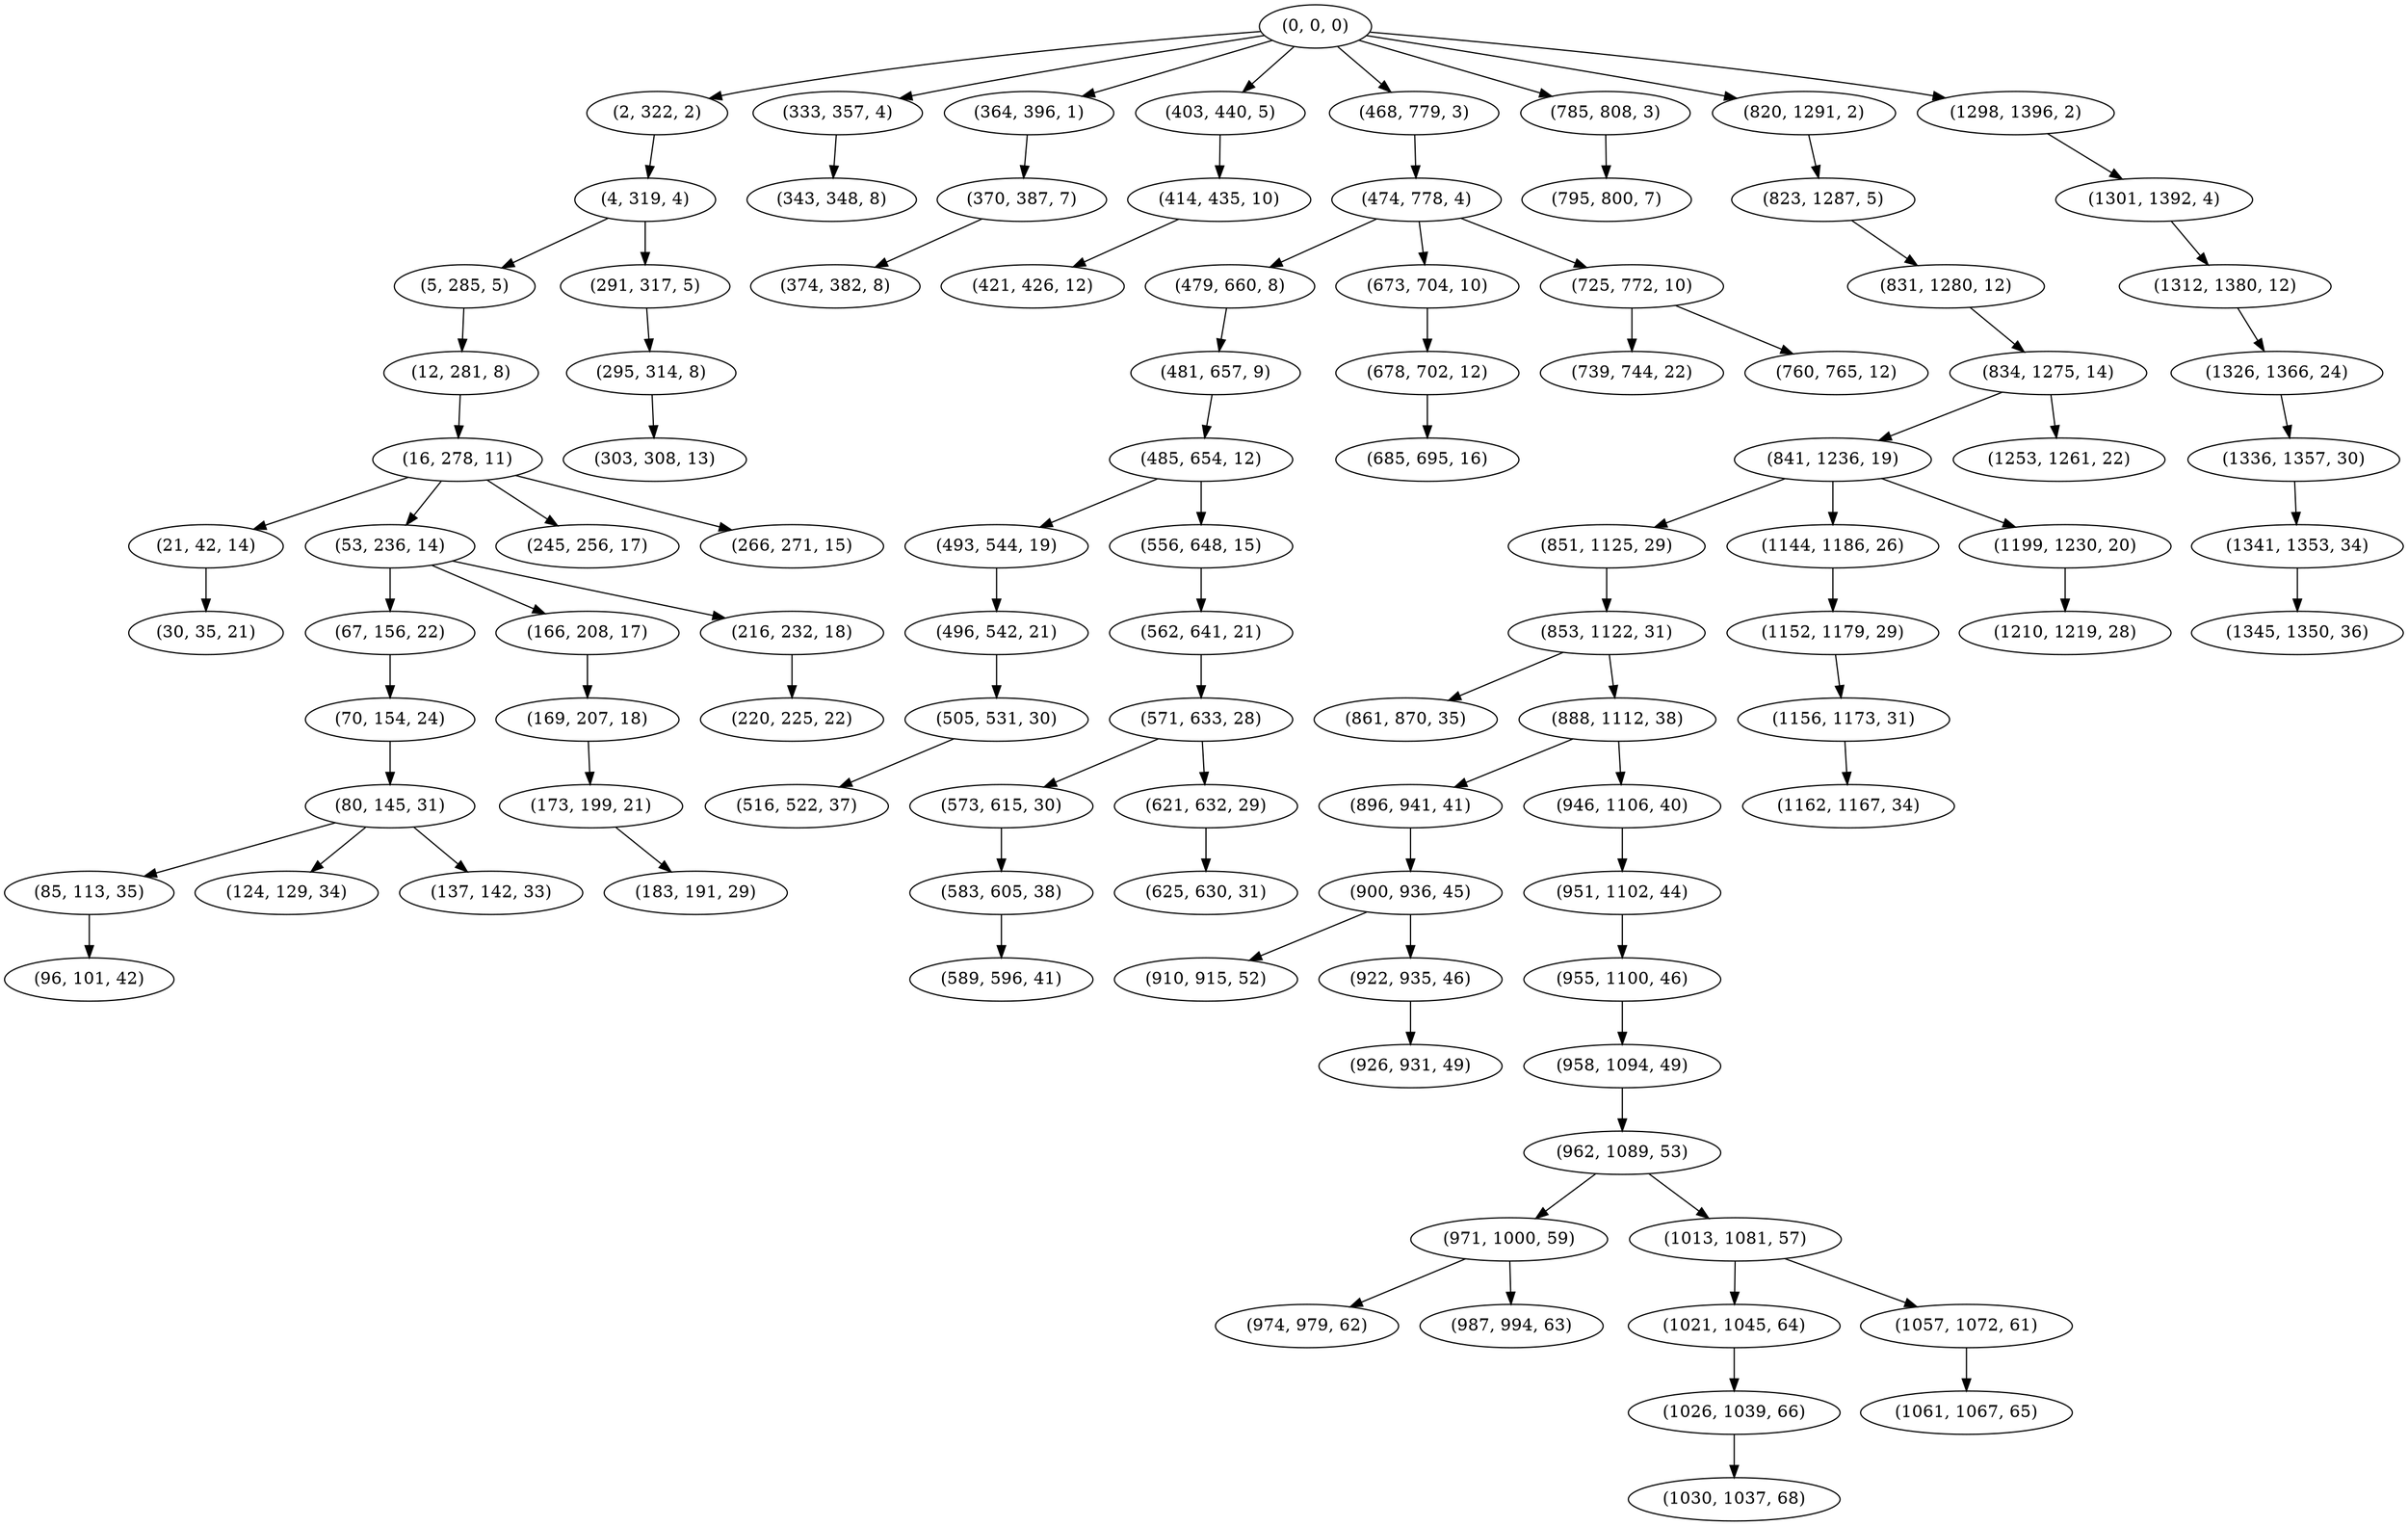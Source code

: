 digraph tree {
    "(0, 0, 0)";
    "(2, 322, 2)";
    "(4, 319, 4)";
    "(5, 285, 5)";
    "(12, 281, 8)";
    "(16, 278, 11)";
    "(21, 42, 14)";
    "(30, 35, 21)";
    "(53, 236, 14)";
    "(67, 156, 22)";
    "(70, 154, 24)";
    "(80, 145, 31)";
    "(85, 113, 35)";
    "(96, 101, 42)";
    "(124, 129, 34)";
    "(137, 142, 33)";
    "(166, 208, 17)";
    "(169, 207, 18)";
    "(173, 199, 21)";
    "(183, 191, 29)";
    "(216, 232, 18)";
    "(220, 225, 22)";
    "(245, 256, 17)";
    "(266, 271, 15)";
    "(291, 317, 5)";
    "(295, 314, 8)";
    "(303, 308, 13)";
    "(333, 357, 4)";
    "(343, 348, 8)";
    "(364, 396, 1)";
    "(370, 387, 7)";
    "(374, 382, 8)";
    "(403, 440, 5)";
    "(414, 435, 10)";
    "(421, 426, 12)";
    "(468, 779, 3)";
    "(474, 778, 4)";
    "(479, 660, 8)";
    "(481, 657, 9)";
    "(485, 654, 12)";
    "(493, 544, 19)";
    "(496, 542, 21)";
    "(505, 531, 30)";
    "(516, 522, 37)";
    "(556, 648, 15)";
    "(562, 641, 21)";
    "(571, 633, 28)";
    "(573, 615, 30)";
    "(583, 605, 38)";
    "(589, 596, 41)";
    "(621, 632, 29)";
    "(625, 630, 31)";
    "(673, 704, 10)";
    "(678, 702, 12)";
    "(685, 695, 16)";
    "(725, 772, 10)";
    "(739, 744, 22)";
    "(760, 765, 12)";
    "(785, 808, 3)";
    "(795, 800, 7)";
    "(820, 1291, 2)";
    "(823, 1287, 5)";
    "(831, 1280, 12)";
    "(834, 1275, 14)";
    "(841, 1236, 19)";
    "(851, 1125, 29)";
    "(853, 1122, 31)";
    "(861, 870, 35)";
    "(888, 1112, 38)";
    "(896, 941, 41)";
    "(900, 936, 45)";
    "(910, 915, 52)";
    "(922, 935, 46)";
    "(926, 931, 49)";
    "(946, 1106, 40)";
    "(951, 1102, 44)";
    "(955, 1100, 46)";
    "(958, 1094, 49)";
    "(962, 1089, 53)";
    "(971, 1000, 59)";
    "(974, 979, 62)";
    "(987, 994, 63)";
    "(1013, 1081, 57)";
    "(1021, 1045, 64)";
    "(1026, 1039, 66)";
    "(1030, 1037, 68)";
    "(1057, 1072, 61)";
    "(1061, 1067, 65)";
    "(1144, 1186, 26)";
    "(1152, 1179, 29)";
    "(1156, 1173, 31)";
    "(1162, 1167, 34)";
    "(1199, 1230, 20)";
    "(1210, 1219, 28)";
    "(1253, 1261, 22)";
    "(1298, 1396, 2)";
    "(1301, 1392, 4)";
    "(1312, 1380, 12)";
    "(1326, 1366, 24)";
    "(1336, 1357, 30)";
    "(1341, 1353, 34)";
    "(1345, 1350, 36)";
    "(0, 0, 0)" -> "(2, 322, 2)";
    "(0, 0, 0)" -> "(333, 357, 4)";
    "(0, 0, 0)" -> "(364, 396, 1)";
    "(0, 0, 0)" -> "(403, 440, 5)";
    "(0, 0, 0)" -> "(468, 779, 3)";
    "(0, 0, 0)" -> "(785, 808, 3)";
    "(0, 0, 0)" -> "(820, 1291, 2)";
    "(0, 0, 0)" -> "(1298, 1396, 2)";
    "(2, 322, 2)" -> "(4, 319, 4)";
    "(4, 319, 4)" -> "(5, 285, 5)";
    "(4, 319, 4)" -> "(291, 317, 5)";
    "(5, 285, 5)" -> "(12, 281, 8)";
    "(12, 281, 8)" -> "(16, 278, 11)";
    "(16, 278, 11)" -> "(21, 42, 14)";
    "(16, 278, 11)" -> "(53, 236, 14)";
    "(16, 278, 11)" -> "(245, 256, 17)";
    "(16, 278, 11)" -> "(266, 271, 15)";
    "(21, 42, 14)" -> "(30, 35, 21)";
    "(53, 236, 14)" -> "(67, 156, 22)";
    "(53, 236, 14)" -> "(166, 208, 17)";
    "(53, 236, 14)" -> "(216, 232, 18)";
    "(67, 156, 22)" -> "(70, 154, 24)";
    "(70, 154, 24)" -> "(80, 145, 31)";
    "(80, 145, 31)" -> "(85, 113, 35)";
    "(80, 145, 31)" -> "(124, 129, 34)";
    "(80, 145, 31)" -> "(137, 142, 33)";
    "(85, 113, 35)" -> "(96, 101, 42)";
    "(166, 208, 17)" -> "(169, 207, 18)";
    "(169, 207, 18)" -> "(173, 199, 21)";
    "(173, 199, 21)" -> "(183, 191, 29)";
    "(216, 232, 18)" -> "(220, 225, 22)";
    "(291, 317, 5)" -> "(295, 314, 8)";
    "(295, 314, 8)" -> "(303, 308, 13)";
    "(333, 357, 4)" -> "(343, 348, 8)";
    "(364, 396, 1)" -> "(370, 387, 7)";
    "(370, 387, 7)" -> "(374, 382, 8)";
    "(403, 440, 5)" -> "(414, 435, 10)";
    "(414, 435, 10)" -> "(421, 426, 12)";
    "(468, 779, 3)" -> "(474, 778, 4)";
    "(474, 778, 4)" -> "(479, 660, 8)";
    "(474, 778, 4)" -> "(673, 704, 10)";
    "(474, 778, 4)" -> "(725, 772, 10)";
    "(479, 660, 8)" -> "(481, 657, 9)";
    "(481, 657, 9)" -> "(485, 654, 12)";
    "(485, 654, 12)" -> "(493, 544, 19)";
    "(485, 654, 12)" -> "(556, 648, 15)";
    "(493, 544, 19)" -> "(496, 542, 21)";
    "(496, 542, 21)" -> "(505, 531, 30)";
    "(505, 531, 30)" -> "(516, 522, 37)";
    "(556, 648, 15)" -> "(562, 641, 21)";
    "(562, 641, 21)" -> "(571, 633, 28)";
    "(571, 633, 28)" -> "(573, 615, 30)";
    "(571, 633, 28)" -> "(621, 632, 29)";
    "(573, 615, 30)" -> "(583, 605, 38)";
    "(583, 605, 38)" -> "(589, 596, 41)";
    "(621, 632, 29)" -> "(625, 630, 31)";
    "(673, 704, 10)" -> "(678, 702, 12)";
    "(678, 702, 12)" -> "(685, 695, 16)";
    "(725, 772, 10)" -> "(739, 744, 22)";
    "(725, 772, 10)" -> "(760, 765, 12)";
    "(785, 808, 3)" -> "(795, 800, 7)";
    "(820, 1291, 2)" -> "(823, 1287, 5)";
    "(823, 1287, 5)" -> "(831, 1280, 12)";
    "(831, 1280, 12)" -> "(834, 1275, 14)";
    "(834, 1275, 14)" -> "(841, 1236, 19)";
    "(834, 1275, 14)" -> "(1253, 1261, 22)";
    "(841, 1236, 19)" -> "(851, 1125, 29)";
    "(841, 1236, 19)" -> "(1144, 1186, 26)";
    "(841, 1236, 19)" -> "(1199, 1230, 20)";
    "(851, 1125, 29)" -> "(853, 1122, 31)";
    "(853, 1122, 31)" -> "(861, 870, 35)";
    "(853, 1122, 31)" -> "(888, 1112, 38)";
    "(888, 1112, 38)" -> "(896, 941, 41)";
    "(888, 1112, 38)" -> "(946, 1106, 40)";
    "(896, 941, 41)" -> "(900, 936, 45)";
    "(900, 936, 45)" -> "(910, 915, 52)";
    "(900, 936, 45)" -> "(922, 935, 46)";
    "(922, 935, 46)" -> "(926, 931, 49)";
    "(946, 1106, 40)" -> "(951, 1102, 44)";
    "(951, 1102, 44)" -> "(955, 1100, 46)";
    "(955, 1100, 46)" -> "(958, 1094, 49)";
    "(958, 1094, 49)" -> "(962, 1089, 53)";
    "(962, 1089, 53)" -> "(971, 1000, 59)";
    "(962, 1089, 53)" -> "(1013, 1081, 57)";
    "(971, 1000, 59)" -> "(974, 979, 62)";
    "(971, 1000, 59)" -> "(987, 994, 63)";
    "(1013, 1081, 57)" -> "(1021, 1045, 64)";
    "(1013, 1081, 57)" -> "(1057, 1072, 61)";
    "(1021, 1045, 64)" -> "(1026, 1039, 66)";
    "(1026, 1039, 66)" -> "(1030, 1037, 68)";
    "(1057, 1072, 61)" -> "(1061, 1067, 65)";
    "(1144, 1186, 26)" -> "(1152, 1179, 29)";
    "(1152, 1179, 29)" -> "(1156, 1173, 31)";
    "(1156, 1173, 31)" -> "(1162, 1167, 34)";
    "(1199, 1230, 20)" -> "(1210, 1219, 28)";
    "(1298, 1396, 2)" -> "(1301, 1392, 4)";
    "(1301, 1392, 4)" -> "(1312, 1380, 12)";
    "(1312, 1380, 12)" -> "(1326, 1366, 24)";
    "(1326, 1366, 24)" -> "(1336, 1357, 30)";
    "(1336, 1357, 30)" -> "(1341, 1353, 34)";
    "(1341, 1353, 34)" -> "(1345, 1350, 36)";
}
